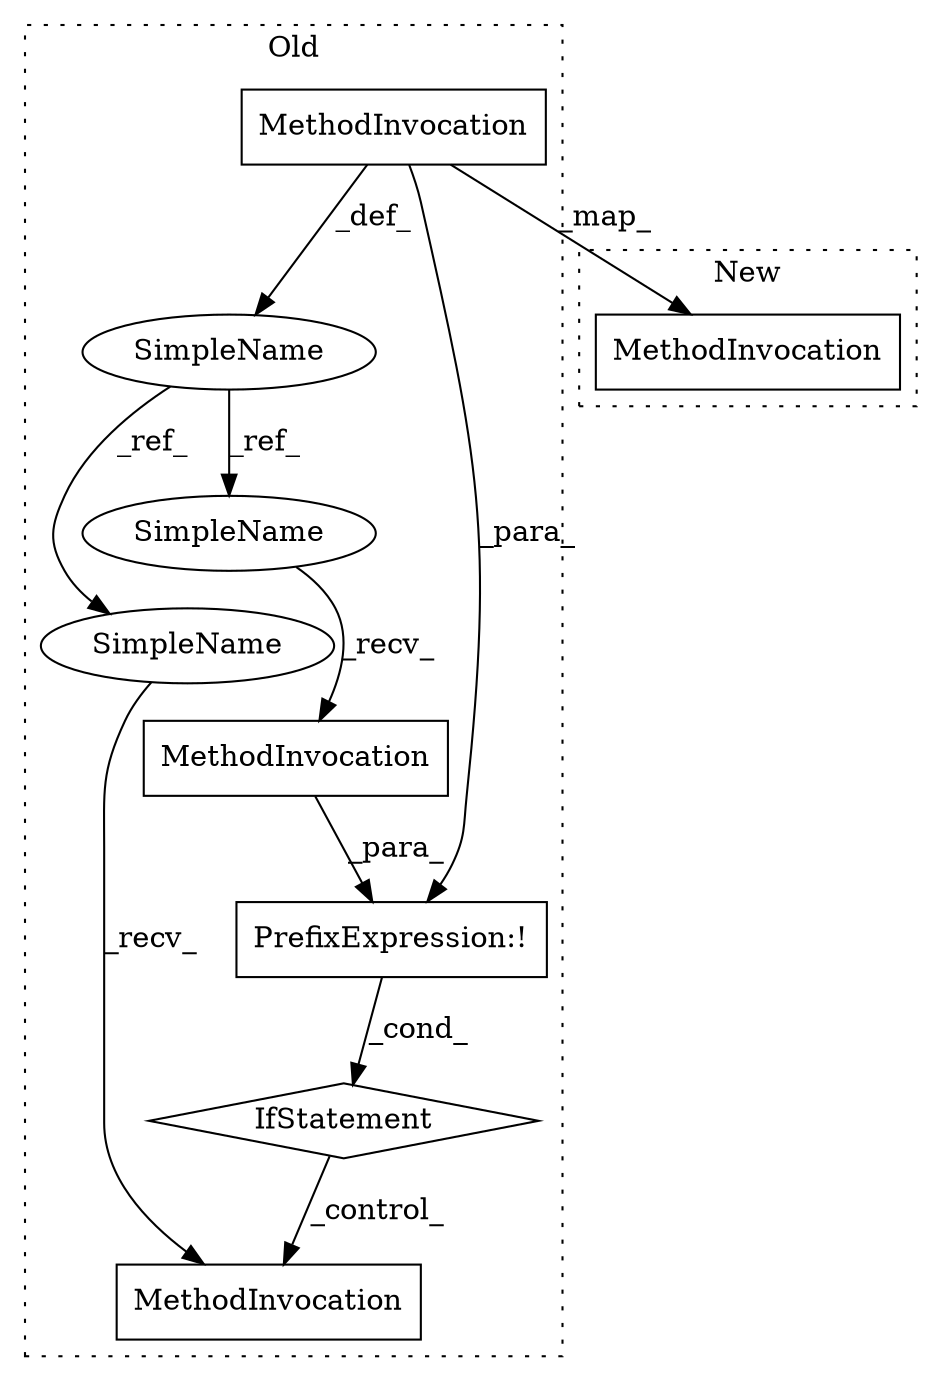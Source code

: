 digraph G {
subgraph cluster0 {
1 [label="IfStatement" a="25" s="56174,56210" l="4,2" shape="diamond"];
2 [label="MethodInvocation" a="32" s="56090,56105" l="11,1" shape="box"];
4 [label="MethodInvocation" a="32" s="56259" l="18" shape="box"];
5 [label="MethodInvocation" a="32" s="56187" l="23" shape="box"];
6 [label="SimpleName" a="42" s="56179" l="7" shape="ellipse"];
7 [label="SimpleName" a="42" s="56251" l="7" shape="ellipse"];
8 [label="SimpleName" a="42" s="56080" l="7" shape="ellipse"];
9 [label="PrefixExpression:!" a="38" s="56178" l="1" shape="box"];
label = "Old";
style="dotted";
}
subgraph cluster1 {
3 [label="MethodInvocation" a="32" s="56669,56684" l="11,1" shape="box"];
label = "New";
style="dotted";
}
1 -> 4 [label="_control_"];
2 -> 9 [label="_para_"];
2 -> 8 [label="_def_"];
2 -> 3 [label="_map_"];
5 -> 9 [label="_para_"];
6 -> 5 [label="_recv_"];
7 -> 4 [label="_recv_"];
8 -> 6 [label="_ref_"];
8 -> 7 [label="_ref_"];
9 -> 1 [label="_cond_"];
}